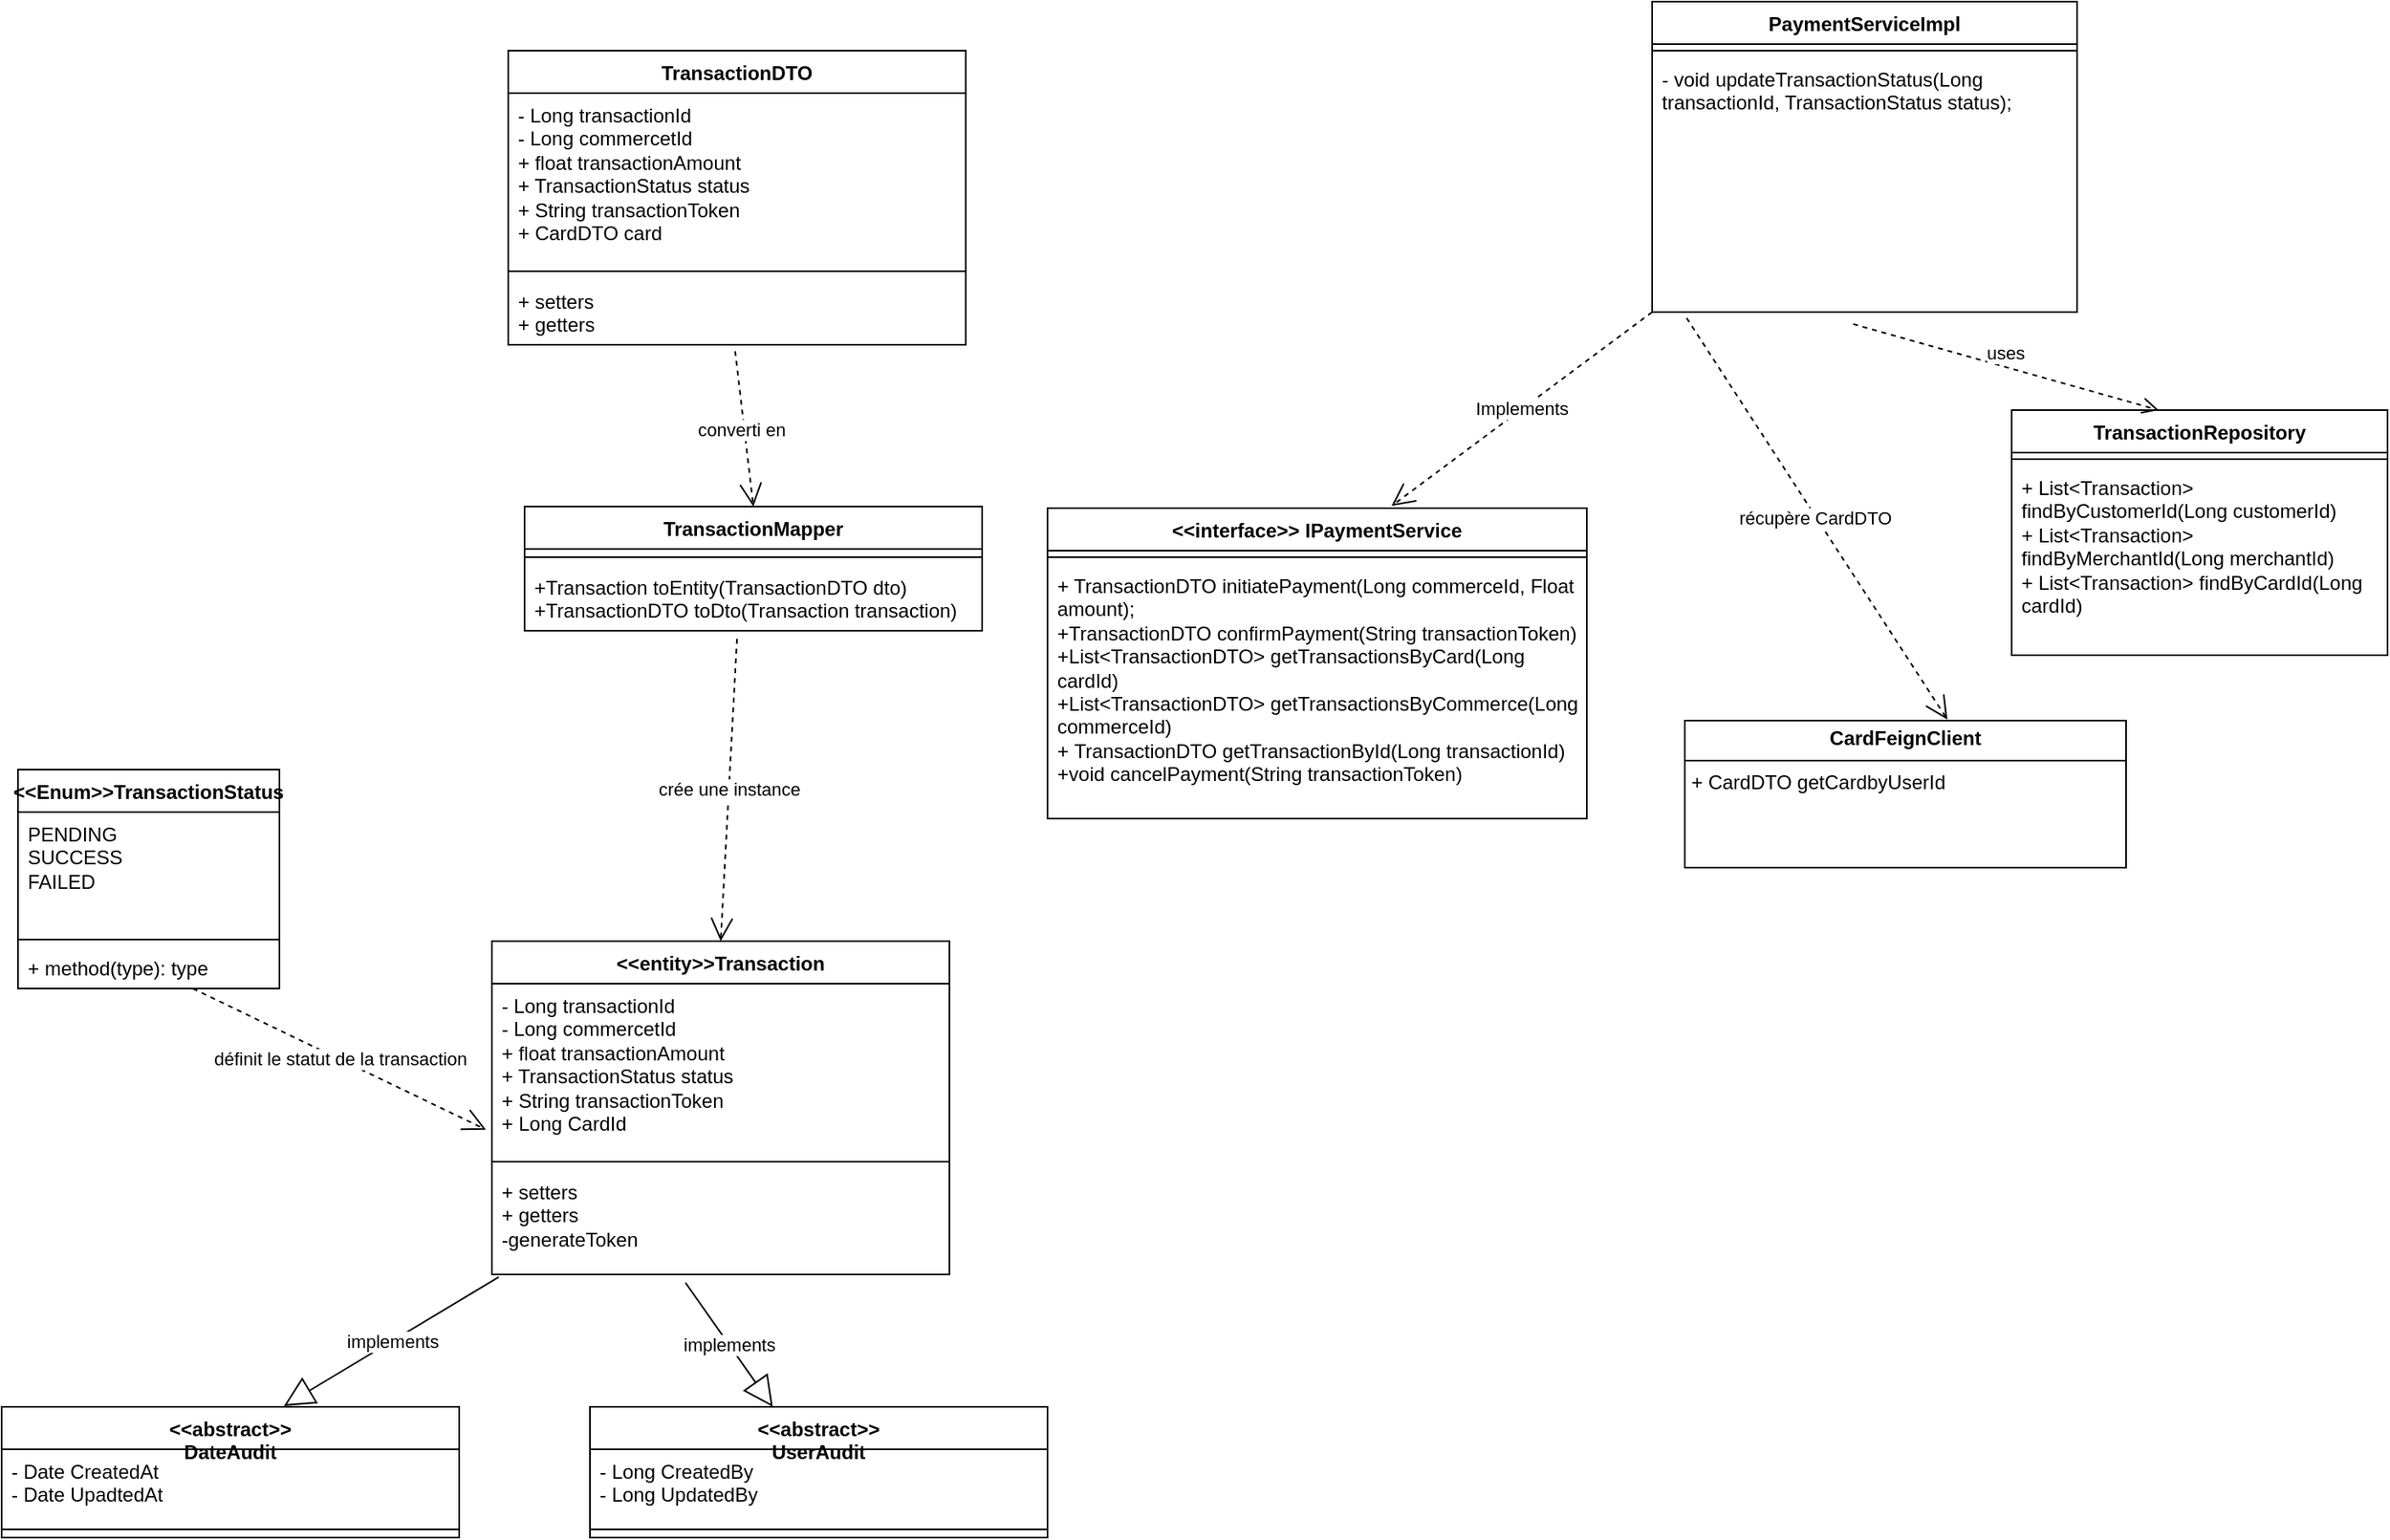 <mxfile version="26.0.13">
  <diagram id="C5RBs43oDa-KdzZeNtuy" name="Page-1">
    <mxGraphModel dx="2304" dy="636" grid="1" gridSize="10" guides="1" tooltips="1" connect="1" arrows="1" fold="1" page="1" pageScale="1" pageWidth="827" pageHeight="1169" math="0" shadow="0">
      <root>
        <mxCell id="WIyWlLk6GJQsqaUBKTNV-0" />
        <mxCell id="WIyWlLk6GJQsqaUBKTNV-1" parent="WIyWlLk6GJQsqaUBKTNV-0" />
        <mxCell id="0nZKB-xrsCa42AyGfKCq-1" value="&lt;p style=&quot;margin:0px;margin-top:4px;text-align:center;&quot;&gt;&lt;b&gt;CardFeignClient&lt;/b&gt;&lt;/p&gt;&lt;hr size=&quot;1&quot; style=&quot;border-style:solid;&quot;&gt;&lt;p style=&quot;margin:0px;margin-left:4px;&quot;&gt;&lt;/p&gt;&lt;p style=&quot;margin:0px;margin-left:4px;&quot;&gt;+ CardDTO getCardbyUserId&lt;/p&gt;&lt;p style=&quot;margin:0px;margin-left:4px;&quot;&gt;&lt;br&gt;&lt;/p&gt;" style="verticalAlign=top;align=left;overflow=fill;html=1;whiteSpace=wrap;" parent="WIyWlLk6GJQsqaUBKTNV-1" vertex="1">
          <mxGeometry x="320" y="450" width="270" height="90" as="geometry" />
        </mxCell>
        <mxCell id="0nZKB-xrsCa42AyGfKCq-2" value="récupère CardDTO&amp;nbsp;" style="endArrow=open;endSize=12;dashed=1;html=1;rounded=0;entryX=0.595;entryY=-0.007;entryDx=0;entryDy=0;entryPerimeter=0;exitX=0.081;exitY=1.023;exitDx=0;exitDy=0;exitPerimeter=0;" parent="WIyWlLk6GJQsqaUBKTNV-1" source="0nZKB-xrsCa42AyGfKCq-6" target="0nZKB-xrsCa42AyGfKCq-1" edge="1">
          <mxGeometry width="160" relative="1" as="geometry">
            <mxPoint x="300" y="90" as="sourcePoint" />
            <mxPoint x="370" y="230" as="targetPoint" />
          </mxGeometry>
        </mxCell>
        <mxCell id="0nZKB-xrsCa42AyGfKCq-3" value="PaymentServiceImpl" style="swimlane;fontStyle=1;align=center;verticalAlign=top;childLayout=stackLayout;horizontal=1;startSize=26;horizontalStack=0;resizeParent=1;resizeParentMax=0;resizeLast=0;collapsible=1;marginBottom=0;whiteSpace=wrap;html=1;" parent="WIyWlLk6GJQsqaUBKTNV-1" vertex="1">
          <mxGeometry x="300" y="10" width="260" height="190" as="geometry" />
        </mxCell>
        <mxCell id="0nZKB-xrsCa42AyGfKCq-5" value="" style="line;strokeWidth=1;fillColor=none;align=left;verticalAlign=middle;spacingTop=-1;spacingLeft=3;spacingRight=3;rotatable=0;labelPosition=right;points=[];portConstraint=eastwest;strokeColor=inherit;" parent="0nZKB-xrsCa42AyGfKCq-3" vertex="1">
          <mxGeometry y="26" width="260" height="8" as="geometry" />
        </mxCell>
        <mxCell id="0nZKB-xrsCa42AyGfKCq-6" value="&lt;div&gt;&lt;span class=&quot;hljs-keyword&quot;&gt;- void&lt;/span&gt; &lt;span class=&quot;hljs-title function_&quot;&gt;updateTransactionStatus&lt;/span&gt;&lt;span class=&quot;hljs-params&quot;&gt;(Long transactionId, TransactionStatus status)&lt;/span&gt;;&lt;/div&gt;" style="text;strokeColor=none;fillColor=none;align=left;verticalAlign=top;spacingLeft=4;spacingRight=4;overflow=hidden;rotatable=0;points=[[0,0.5],[1,0.5]];portConstraint=eastwest;whiteSpace=wrap;html=1;" parent="0nZKB-xrsCa42AyGfKCq-3" vertex="1">
          <mxGeometry y="34" width="260" height="156" as="geometry" />
        </mxCell>
        <mxCell id="0nZKB-xrsCa42AyGfKCq-7" value="TransactionRepository" style="swimlane;fontStyle=1;align=center;verticalAlign=top;childLayout=stackLayout;horizontal=1;startSize=26;horizontalStack=0;resizeParent=1;resizeParentMax=0;resizeLast=0;collapsible=1;marginBottom=0;whiteSpace=wrap;html=1;" parent="WIyWlLk6GJQsqaUBKTNV-1" vertex="1">
          <mxGeometry x="520" y="260" width="230" height="150" as="geometry" />
        </mxCell>
        <mxCell id="0nZKB-xrsCa42AyGfKCq-9" value="" style="line;strokeWidth=1;fillColor=none;align=left;verticalAlign=middle;spacingTop=-1;spacingLeft=3;spacingRight=3;rotatable=0;labelPosition=right;points=[];portConstraint=eastwest;strokeColor=inherit;" parent="0nZKB-xrsCa42AyGfKCq-7" vertex="1">
          <mxGeometry y="26" width="230" height="8" as="geometry" />
        </mxCell>
        <mxCell id="0nZKB-xrsCa42AyGfKCq-10" value="+ List&amp;lt;Transaction&amp;gt; findByCustomerId(Long customerId)&lt;div&gt;+ List&amp;lt;Transaction&amp;gt; findByMerchantId(Long merchantId)&lt;/div&gt;&lt;div&gt;+ List&amp;lt;Transaction&amp;gt; findByCardId(Long cardId)&lt;/div&gt;" style="text;strokeColor=none;fillColor=none;align=left;verticalAlign=top;spacingLeft=4;spacingRight=4;overflow=hidden;rotatable=0;points=[[0,0.5],[1,0.5]];portConstraint=eastwest;whiteSpace=wrap;html=1;" parent="0nZKB-xrsCa42AyGfKCq-7" vertex="1">
          <mxGeometry y="34" width="230" height="116" as="geometry" />
        </mxCell>
        <mxCell id="0nZKB-xrsCa42AyGfKCq-11" value="uses" style="html=1;verticalAlign=bottom;endArrow=open;dashed=1;endSize=8;curved=0;rounded=0;exitX=0.473;exitY=1.047;exitDx=0;exitDy=0;exitPerimeter=0;entryX=0.391;entryY=0;entryDx=0;entryDy=0;entryPerimeter=0;" parent="WIyWlLk6GJQsqaUBKTNV-1" source="0nZKB-xrsCa42AyGfKCq-6" target="0nZKB-xrsCa42AyGfKCq-7" edge="1">
          <mxGeometry relative="1" as="geometry">
            <mxPoint x="380" y="130" as="sourcePoint" />
            <mxPoint x="300" y="130" as="targetPoint" />
          </mxGeometry>
        </mxCell>
        <mxCell id="0nZKB-xrsCa42AyGfKCq-12" value="&lt;div&gt;&amp;lt;&amp;lt;entity&amp;gt;&amp;gt;&lt;span style=&quot;background-color: transparent; color: light-dark(rgb(0, 0, 0), rgb(255, 255, 255));&quot;&gt;Transaction&lt;/span&gt;&lt;/div&gt;" style="swimlane;fontStyle=1;align=center;verticalAlign=top;childLayout=stackLayout;horizontal=1;startSize=26;horizontalStack=0;resizeParent=1;resizeParentMax=0;resizeLast=0;collapsible=1;marginBottom=0;whiteSpace=wrap;html=1;" parent="WIyWlLk6GJQsqaUBKTNV-1" vertex="1">
          <mxGeometry x="-410" y="585" width="280" height="204" as="geometry">
            <mxRectangle x="150" y="499" width="100" height="40" as="alternateBounds" />
          </mxGeometry>
        </mxCell>
        <mxCell id="0nZKB-xrsCa42AyGfKCq-13" value="- Long transactionId&lt;div&gt;- Long commercetId&lt;/div&gt;&lt;div&gt;+ float transactionAmount&amp;nbsp;&lt;/div&gt;&lt;div&gt;+ TransactionStatus status&lt;/div&gt;&lt;div&gt;+ String transactionToken&lt;/div&gt;&lt;div&gt;+ Long CardId&lt;/div&gt;&lt;div&gt;&lt;br&gt;&lt;/div&gt;&lt;div&gt;&lt;br&gt;&lt;/div&gt;&lt;div&gt;&lt;br&gt;&lt;/div&gt;" style="text;strokeColor=none;fillColor=none;align=left;verticalAlign=top;spacingLeft=4;spacingRight=4;overflow=hidden;rotatable=0;points=[[0,0.5],[1,0.5]];portConstraint=eastwest;whiteSpace=wrap;html=1;" parent="0nZKB-xrsCa42AyGfKCq-12" vertex="1">
          <mxGeometry y="26" width="280" height="104" as="geometry" />
        </mxCell>
        <mxCell id="0nZKB-xrsCa42AyGfKCq-14" value="" style="line;strokeWidth=1;fillColor=none;align=left;verticalAlign=middle;spacingTop=-1;spacingLeft=3;spacingRight=3;rotatable=0;labelPosition=right;points=[];portConstraint=eastwest;strokeColor=inherit;" parent="0nZKB-xrsCa42AyGfKCq-12" vertex="1">
          <mxGeometry y="130" width="280" height="10" as="geometry" />
        </mxCell>
        <mxCell id="0nZKB-xrsCa42AyGfKCq-15" value="+ setters&amp;nbsp;&lt;div&gt;+ getters&lt;/div&gt;&lt;div&gt;-generateToken&lt;/div&gt;&lt;div&gt;&amp;nbsp;&lt;/div&gt;&lt;div&gt;&lt;br&gt;&lt;/div&gt;" style="text;strokeColor=none;fillColor=none;align=left;verticalAlign=top;spacingLeft=4;spacingRight=4;overflow=hidden;rotatable=0;points=[[0,0.5],[1,0.5]];portConstraint=eastwest;whiteSpace=wrap;html=1;" parent="0nZKB-xrsCa42AyGfKCq-12" vertex="1">
          <mxGeometry y="140" width="280" height="64" as="geometry" />
        </mxCell>
        <mxCell id="0nZKB-xrsCa42AyGfKCq-16" value="TransactionDTO" style="swimlane;fontStyle=1;align=center;verticalAlign=top;childLayout=stackLayout;horizontal=1;startSize=26;horizontalStack=0;resizeParent=1;resizeParentMax=0;resizeLast=0;collapsible=1;marginBottom=0;whiteSpace=wrap;html=1;" parent="WIyWlLk6GJQsqaUBKTNV-1" vertex="1">
          <mxGeometry x="-400" y="40" width="280" height="180" as="geometry" />
        </mxCell>
        <mxCell id="0nZKB-xrsCa42AyGfKCq-17" value="&lt;div&gt;- Long transactionId&lt;div&gt;- Long commercetId&lt;/div&gt;&lt;div&gt;+ float transactionAmount&amp;nbsp;&lt;/div&gt;&lt;div&gt;+ TransactionStatus status&lt;/div&gt;&lt;div&gt;+ String transactionToken&lt;/div&gt;&lt;div&gt;+ CardDTO card&lt;/div&gt;&lt;/div&gt;" style="text;strokeColor=none;fillColor=none;align=left;verticalAlign=top;spacingLeft=4;spacingRight=4;overflow=hidden;rotatable=0;points=[[0,0.5],[1,0.5]];portConstraint=eastwest;whiteSpace=wrap;html=1;" parent="0nZKB-xrsCa42AyGfKCq-16" vertex="1">
          <mxGeometry y="26" width="280" height="104" as="geometry" />
        </mxCell>
        <mxCell id="0nZKB-xrsCa42AyGfKCq-18" value="" style="line;strokeWidth=1;fillColor=none;align=left;verticalAlign=middle;spacingTop=-1;spacingLeft=3;spacingRight=3;rotatable=0;labelPosition=right;points=[];portConstraint=eastwest;strokeColor=inherit;" parent="0nZKB-xrsCa42AyGfKCq-16" vertex="1">
          <mxGeometry y="130" width="280" height="10" as="geometry" />
        </mxCell>
        <mxCell id="0nZKB-xrsCa42AyGfKCq-19" value="+ setters&amp;nbsp;&lt;div&gt;+ getters&amp;nbsp;&lt;/div&gt;&lt;div&gt;&lt;br&gt;&lt;/div&gt;" style="text;strokeColor=none;fillColor=none;align=left;verticalAlign=top;spacingLeft=4;spacingRight=4;overflow=hidden;rotatable=0;points=[[0,0.5],[1,0.5]];portConstraint=eastwest;whiteSpace=wrap;html=1;" parent="0nZKB-xrsCa42AyGfKCq-16" vertex="1">
          <mxGeometry y="140" width="280" height="40" as="geometry" />
        </mxCell>
        <mxCell id="0nZKB-xrsCa42AyGfKCq-21" value="&lt;div&gt;TransactionMapper&lt;/div&gt;" style="swimlane;fontStyle=1;align=center;verticalAlign=top;childLayout=stackLayout;horizontal=1;startSize=26;horizontalStack=0;resizeParent=1;resizeParentMax=0;resizeLast=0;collapsible=1;marginBottom=0;whiteSpace=wrap;html=1;" parent="WIyWlLk6GJQsqaUBKTNV-1" vertex="1">
          <mxGeometry x="-390" y="319" width="280" height="76" as="geometry">
            <mxRectangle x="150" y="499" width="100" height="40" as="alternateBounds" />
          </mxGeometry>
        </mxCell>
        <mxCell id="0nZKB-xrsCa42AyGfKCq-23" value="" style="line;strokeWidth=1;fillColor=none;align=left;verticalAlign=middle;spacingTop=-1;spacingLeft=3;spacingRight=3;rotatable=0;labelPosition=right;points=[];portConstraint=eastwest;strokeColor=inherit;" parent="0nZKB-xrsCa42AyGfKCq-21" vertex="1">
          <mxGeometry y="26" width="280" height="10" as="geometry" />
        </mxCell>
        <mxCell id="0nZKB-xrsCa42AyGfKCq-24" value="&lt;div&gt;&lt;div&gt;+Transaction toEntity(TransactionDTO dto)&lt;/div&gt;&lt;div&gt;+TransactionDTO toDto(Transaction transaction)&lt;/div&gt;&lt;/div&gt;" style="text;strokeColor=none;fillColor=none;align=left;verticalAlign=top;spacingLeft=4;spacingRight=4;overflow=hidden;rotatable=0;points=[[0,0.5],[1,0.5]];portConstraint=eastwest;whiteSpace=wrap;html=1;" parent="0nZKB-xrsCa42AyGfKCq-21" vertex="1">
          <mxGeometry y="36" width="280" height="40" as="geometry" />
        </mxCell>
        <mxCell id="wpSQlMS1g1WLogvBtv8N-0" value="&lt;div&gt;&amp;lt;&amp;lt;abstract&amp;gt;&amp;gt;&lt;/div&gt;&lt;div&gt;DateAudit&lt;/div&gt;" style="swimlane;fontStyle=1;align=center;verticalAlign=top;childLayout=stackLayout;horizontal=1;startSize=26;horizontalStack=0;resizeParent=1;resizeParentMax=0;resizeLast=0;collapsible=1;marginBottom=0;whiteSpace=wrap;html=1;" parent="WIyWlLk6GJQsqaUBKTNV-1" vertex="1">
          <mxGeometry x="-710" y="870" width="280" height="80" as="geometry">
            <mxRectangle x="150" y="499" width="100" height="40" as="alternateBounds" />
          </mxGeometry>
        </mxCell>
        <mxCell id="wpSQlMS1g1WLogvBtv8N-1" value="- Date CreatedAt&lt;div&gt;- Date UpadtedAt&lt;/div&gt;" style="text;strokeColor=none;fillColor=none;align=left;verticalAlign=top;spacingLeft=4;spacingRight=4;overflow=hidden;rotatable=0;points=[[0,0.5],[1,0.5]];portConstraint=eastwest;whiteSpace=wrap;html=1;" parent="wpSQlMS1g1WLogvBtv8N-0" vertex="1">
          <mxGeometry y="26" width="280" height="44" as="geometry" />
        </mxCell>
        <mxCell id="wpSQlMS1g1WLogvBtv8N-2" value="" style="line;strokeWidth=1;fillColor=none;align=left;verticalAlign=middle;spacingTop=-1;spacingLeft=3;spacingRight=3;rotatable=0;labelPosition=right;points=[];portConstraint=eastwest;strokeColor=inherit;" parent="wpSQlMS1g1WLogvBtv8N-0" vertex="1">
          <mxGeometry y="70" width="280" height="10" as="geometry" />
        </mxCell>
        <mxCell id="wpSQlMS1g1WLogvBtv8N-4" value="&lt;div&gt;&amp;lt;&amp;lt;abstract&amp;gt;&amp;gt;&lt;/div&gt;&lt;div&gt;UserAudit&lt;/div&gt;" style="swimlane;fontStyle=1;align=center;verticalAlign=top;childLayout=stackLayout;horizontal=1;startSize=26;horizontalStack=0;resizeParent=1;resizeParentMax=0;resizeLast=0;collapsible=1;marginBottom=0;whiteSpace=wrap;html=1;" parent="WIyWlLk6GJQsqaUBKTNV-1" vertex="1">
          <mxGeometry x="-350" y="870" width="280" height="80" as="geometry">
            <mxRectangle x="150" y="499" width="100" height="40" as="alternateBounds" />
          </mxGeometry>
        </mxCell>
        <mxCell id="wpSQlMS1g1WLogvBtv8N-5" value="- Long CreatedBy&lt;div&gt;- Long UpdatedBy&lt;/div&gt;" style="text;strokeColor=none;fillColor=none;align=left;verticalAlign=top;spacingLeft=4;spacingRight=4;overflow=hidden;rotatable=0;points=[[0,0.5],[1,0.5]];portConstraint=eastwest;whiteSpace=wrap;html=1;" parent="wpSQlMS1g1WLogvBtv8N-4" vertex="1">
          <mxGeometry y="26" width="280" height="44" as="geometry" />
        </mxCell>
        <mxCell id="wpSQlMS1g1WLogvBtv8N-6" value="" style="line;strokeWidth=1;fillColor=none;align=left;verticalAlign=middle;spacingTop=-1;spacingLeft=3;spacingRight=3;rotatable=0;labelPosition=right;points=[];portConstraint=eastwest;strokeColor=inherit;" parent="wpSQlMS1g1WLogvBtv8N-4" vertex="1">
          <mxGeometry y="70" width="280" height="10" as="geometry" />
        </mxCell>
        <mxCell id="wpSQlMS1g1WLogvBtv8N-7" value="&amp;lt;&amp;lt;Enum&amp;gt;&amp;gt;&lt;span style=&quot;background-color: transparent; color: light-dark(rgb(0, 0, 0), rgb(255, 255, 255));&quot;&gt;TransactionStatus&lt;/span&gt;" style="swimlane;fontStyle=1;align=center;verticalAlign=top;childLayout=stackLayout;horizontal=1;startSize=26;horizontalStack=0;resizeParent=1;resizeParentMax=0;resizeLast=0;collapsible=1;marginBottom=0;whiteSpace=wrap;html=1;" parent="WIyWlLk6GJQsqaUBKTNV-1" vertex="1">
          <mxGeometry x="-700" y="480" width="160" height="134" as="geometry" />
        </mxCell>
        <mxCell id="wpSQlMS1g1WLogvBtv8N-8" value="PENDING&lt;div&gt;SUCCESS&lt;/div&gt;&lt;div&gt;FAILED&lt;/div&gt;" style="text;strokeColor=none;fillColor=none;align=left;verticalAlign=top;spacingLeft=4;spacingRight=4;overflow=hidden;rotatable=0;points=[[0,0.5],[1,0.5]];portConstraint=eastwest;whiteSpace=wrap;html=1;" parent="wpSQlMS1g1WLogvBtv8N-7" vertex="1">
          <mxGeometry y="26" width="160" height="74" as="geometry" />
        </mxCell>
        <mxCell id="wpSQlMS1g1WLogvBtv8N-9" value="" style="line;strokeWidth=1;fillColor=none;align=left;verticalAlign=middle;spacingTop=-1;spacingLeft=3;spacingRight=3;rotatable=0;labelPosition=right;points=[];portConstraint=eastwest;strokeColor=inherit;" parent="wpSQlMS1g1WLogvBtv8N-7" vertex="1">
          <mxGeometry y="100" width="160" height="8" as="geometry" />
        </mxCell>
        <mxCell id="wpSQlMS1g1WLogvBtv8N-10" value="+ method(type): type" style="text;strokeColor=none;fillColor=none;align=left;verticalAlign=top;spacingLeft=4;spacingRight=4;overflow=hidden;rotatable=0;points=[[0,0.5],[1,0.5]];portConstraint=eastwest;whiteSpace=wrap;html=1;" parent="wpSQlMS1g1WLogvBtv8N-7" vertex="1">
          <mxGeometry y="108" width="160" height="26" as="geometry" />
        </mxCell>
        <mxCell id="wpSQlMS1g1WLogvBtv8N-11" value="converti en&amp;nbsp;" style="endArrow=open;endSize=12;dashed=1;html=1;rounded=0;exitX=0.496;exitY=1.097;exitDx=0;exitDy=0;exitPerimeter=0;entryX=0.5;entryY=0;entryDx=0;entryDy=0;" parent="WIyWlLk6GJQsqaUBKTNV-1" source="0nZKB-xrsCa42AyGfKCq-19" target="0nZKB-xrsCa42AyGfKCq-21" edge="1">
          <mxGeometry width="160" relative="1" as="geometry">
            <mxPoint x="-150" y="360" as="sourcePoint" />
            <mxPoint x="10" y="360" as="targetPoint" />
          </mxGeometry>
        </mxCell>
        <mxCell id="GAb1PLcU3FFAOyXbtWhQ-1" value="&amp;lt;&amp;lt;interface&amp;gt;&amp;gt; IPaymentService" style="swimlane;fontStyle=1;align=center;verticalAlign=top;childLayout=stackLayout;horizontal=1;startSize=26;horizontalStack=0;resizeParent=1;resizeParentMax=0;resizeLast=0;collapsible=1;marginBottom=0;whiteSpace=wrap;html=1;" vertex="1" parent="WIyWlLk6GJQsqaUBKTNV-1">
          <mxGeometry x="-70" y="320" width="330" height="190" as="geometry" />
        </mxCell>
        <mxCell id="GAb1PLcU3FFAOyXbtWhQ-3" value="" style="line;strokeWidth=1;fillColor=none;align=left;verticalAlign=middle;spacingTop=-1;spacingLeft=3;spacingRight=3;rotatable=0;labelPosition=right;points=[];portConstraint=eastwest;strokeColor=inherit;" vertex="1" parent="GAb1PLcU3FFAOyXbtWhQ-1">
          <mxGeometry y="26" width="330" height="8" as="geometry" />
        </mxCell>
        <mxCell id="GAb1PLcU3FFAOyXbtWhQ-4" value="+ TransactionDTO &lt;span class=&quot;hljs-title function_&quot;&gt;initiatePayment&lt;/span&gt;&lt;span class=&quot;hljs-params&quot;&gt;(Long commerceId, Float amount)&lt;/span&gt;;&lt;div&gt;+TransactionDTO &lt;span class=&quot;hljs-title function_&quot;&gt;confirmPayment&lt;/span&gt;&lt;span class=&quot;hljs-params&quot;&gt;(String transactionToken)&lt;/span&gt;&lt;/div&gt;&lt;div&gt;&lt;span class=&quot;hljs-params&quot;&gt;+&lt;/span&gt;&lt;span style=&quot;background-color: transparent; color: light-dark(rgb(0, 0, 0), rgb(255, 255, 255));&quot;&gt;List&amp;lt;TransactionDTO&amp;gt; &lt;/span&gt;&lt;span style=&quot;background-color: transparent; color: light-dark(rgb(0, 0, 0), rgb(255, 255, 255));&quot; class=&quot;hljs-title function_&quot;&gt;getTransactionsByCard&lt;/span&gt;&lt;span style=&quot;background-color: transparent; color: light-dark(rgb(0, 0, 0), rgb(255, 255, 255));&quot; class=&quot;hljs-params&quot;&gt;(Long cardId)&lt;/span&gt;&lt;/div&gt;&lt;div&gt;&lt;span style=&quot;background-color: transparent; color: light-dark(rgb(0, 0, 0), rgb(255, 255, 255));&quot; class=&quot;hljs-params&quot;&gt;+&lt;/span&gt;&lt;span style=&quot;background-color: transparent; color: light-dark(rgb(0, 0, 0), rgb(255, 255, 255));&quot;&gt;List&amp;lt;TransactionDTO&amp;gt; &lt;/span&gt;&lt;span style=&quot;background-color: transparent; color: light-dark(rgb(0, 0, 0), rgb(255, 255, 255));&quot; class=&quot;hljs-title function_&quot;&gt;getTransactionsByCommerce&lt;/span&gt;&lt;span style=&quot;background-color: transparent; color: light-dark(rgb(0, 0, 0), rgb(255, 255, 255));&quot; class=&quot;hljs-params&quot;&gt;(Long commerceId)&lt;/span&gt;&lt;/div&gt;&lt;div&gt;&lt;span style=&quot;background-color: transparent; color: light-dark(rgb(0, 0, 0), rgb(255, 255, 255));&quot; class=&quot;hljs-params&quot;&gt;+&amp;nbsp;&lt;/span&gt;&lt;span style=&quot;background-color: transparent; color: light-dark(rgb(0, 0, 0), rgb(255, 255, 255));&quot;&gt;TransactionDTO &lt;/span&gt;&lt;span style=&quot;background-color: transparent; color: light-dark(rgb(0, 0, 0), rgb(255, 255, 255));&quot; class=&quot;hljs-title function_&quot;&gt;getTransactionById&lt;/span&gt;&lt;span style=&quot;background-color: transparent; color: light-dark(rgb(0, 0, 0), rgb(255, 255, 255));&quot; class=&quot;hljs-params&quot;&gt;(Long transactionId)&lt;/span&gt;&lt;/div&gt;&lt;div&gt;&lt;span style=&quot;background-color: transparent; color: light-dark(rgb(0, 0, 0), rgb(255, 255, 255));&quot; class=&quot;hljs-params&quot;&gt;+&lt;/span&gt;&lt;span style=&quot;background-color: transparent; color: light-dark(rgb(0, 0, 0), rgb(255, 255, 255));&quot; class=&quot;hljs-keyword&quot;&gt;void&lt;/span&gt;&lt;span style=&quot;background-color: transparent; color: light-dark(rgb(0, 0, 0), rgb(255, 255, 255));&quot;&gt; &lt;/span&gt;&lt;span style=&quot;background-color: transparent; color: light-dark(rgb(0, 0, 0), rgb(255, 255, 255));&quot; class=&quot;hljs-title function_&quot;&gt;cancelPayment&lt;/span&gt;&lt;span style=&quot;background-color: transparent; color: light-dark(rgb(0, 0, 0), rgb(255, 255, 255));&quot; class=&quot;hljs-params&quot;&gt;(String transactionToken)&lt;/span&gt;&lt;/div&gt;" style="text;strokeColor=none;fillColor=none;align=left;verticalAlign=top;spacingLeft=4;spacingRight=4;overflow=hidden;rotatable=0;points=[[0,0.5],[1,0.5]];portConstraint=eastwest;whiteSpace=wrap;html=1;" vertex="1" parent="GAb1PLcU3FFAOyXbtWhQ-1">
          <mxGeometry y="34" width="330" height="156" as="geometry" />
        </mxCell>
        <mxCell id="GAb1PLcU3FFAOyXbtWhQ-5" value="Implements" style="endArrow=open;endSize=12;dashed=1;html=1;rounded=0;exitX=0;exitY=1;exitDx=0;exitDy=0;exitPerimeter=0;entryX=0.638;entryY=-0.007;entryDx=0;entryDy=0;entryPerimeter=0;" edge="1" parent="WIyWlLk6GJQsqaUBKTNV-1" source="0nZKB-xrsCa42AyGfKCq-6" target="GAb1PLcU3FFAOyXbtWhQ-1">
          <mxGeometry width="160" relative="1" as="geometry">
            <mxPoint x="230" y="270" as="sourcePoint" />
            <mxPoint x="390" y="270" as="targetPoint" />
          </mxGeometry>
        </mxCell>
        <mxCell id="GAb1PLcU3FFAOyXbtWhQ-6" value="crée une instance" style="endArrow=open;endSize=12;dashed=1;html=1;rounded=0;entryX=0.5;entryY=0;entryDx=0;entryDy=0;" edge="1" parent="WIyWlLk6GJQsqaUBKTNV-1" target="0nZKB-xrsCa42AyGfKCq-12">
          <mxGeometry width="160" relative="1" as="geometry">
            <mxPoint x="-260" y="400" as="sourcePoint" />
            <mxPoint x="-260" y="490" as="targetPoint" />
          </mxGeometry>
        </mxCell>
        <mxCell id="GAb1PLcU3FFAOyXbtWhQ-7" value="définit le statut de la transaction" style="endArrow=open;endSize=12;dashed=1;html=1;rounded=0;entryX=-0.013;entryY=0.859;entryDx=0;entryDy=0;entryPerimeter=0;" edge="1" parent="WIyWlLk6GJQsqaUBKTNV-1" source="wpSQlMS1g1WLogvBtv8N-10" target="0nZKB-xrsCa42AyGfKCq-13">
          <mxGeometry width="160" relative="1" as="geometry">
            <mxPoint x="-420" y="830" as="sourcePoint" />
            <mxPoint x="-260" y="830" as="targetPoint" />
          </mxGeometry>
        </mxCell>
        <mxCell id="GAb1PLcU3FFAOyXbtWhQ-11" value="implements" style="endArrow=block;endSize=16;endFill=0;html=1;rounded=0;exitX=0.015;exitY=1.025;exitDx=0;exitDy=0;exitPerimeter=0;entryX=0.617;entryY=-0.007;entryDx=0;entryDy=0;entryPerimeter=0;" edge="1" parent="WIyWlLk6GJQsqaUBKTNV-1" source="0nZKB-xrsCa42AyGfKCq-15" target="wpSQlMS1g1WLogvBtv8N-0">
          <mxGeometry width="160" relative="1" as="geometry">
            <mxPoint x="-420" y="830" as="sourcePoint" />
            <mxPoint x="-260" y="830" as="targetPoint" />
          </mxGeometry>
        </mxCell>
        <mxCell id="GAb1PLcU3FFAOyXbtWhQ-12" value="implements" style="endArrow=block;endSize=16;endFill=0;html=1;rounded=0;exitX=0.423;exitY=1.078;exitDx=0;exitDy=0;exitPerimeter=0;" edge="1" parent="WIyWlLk6GJQsqaUBKTNV-1" source="0nZKB-xrsCa42AyGfKCq-15" target="wpSQlMS1g1WLogvBtv8N-4">
          <mxGeometry width="160" relative="1" as="geometry">
            <mxPoint x="-396" y="801" as="sourcePoint" />
            <mxPoint x="-527" y="879" as="targetPoint" />
          </mxGeometry>
        </mxCell>
      </root>
    </mxGraphModel>
  </diagram>
</mxfile>
